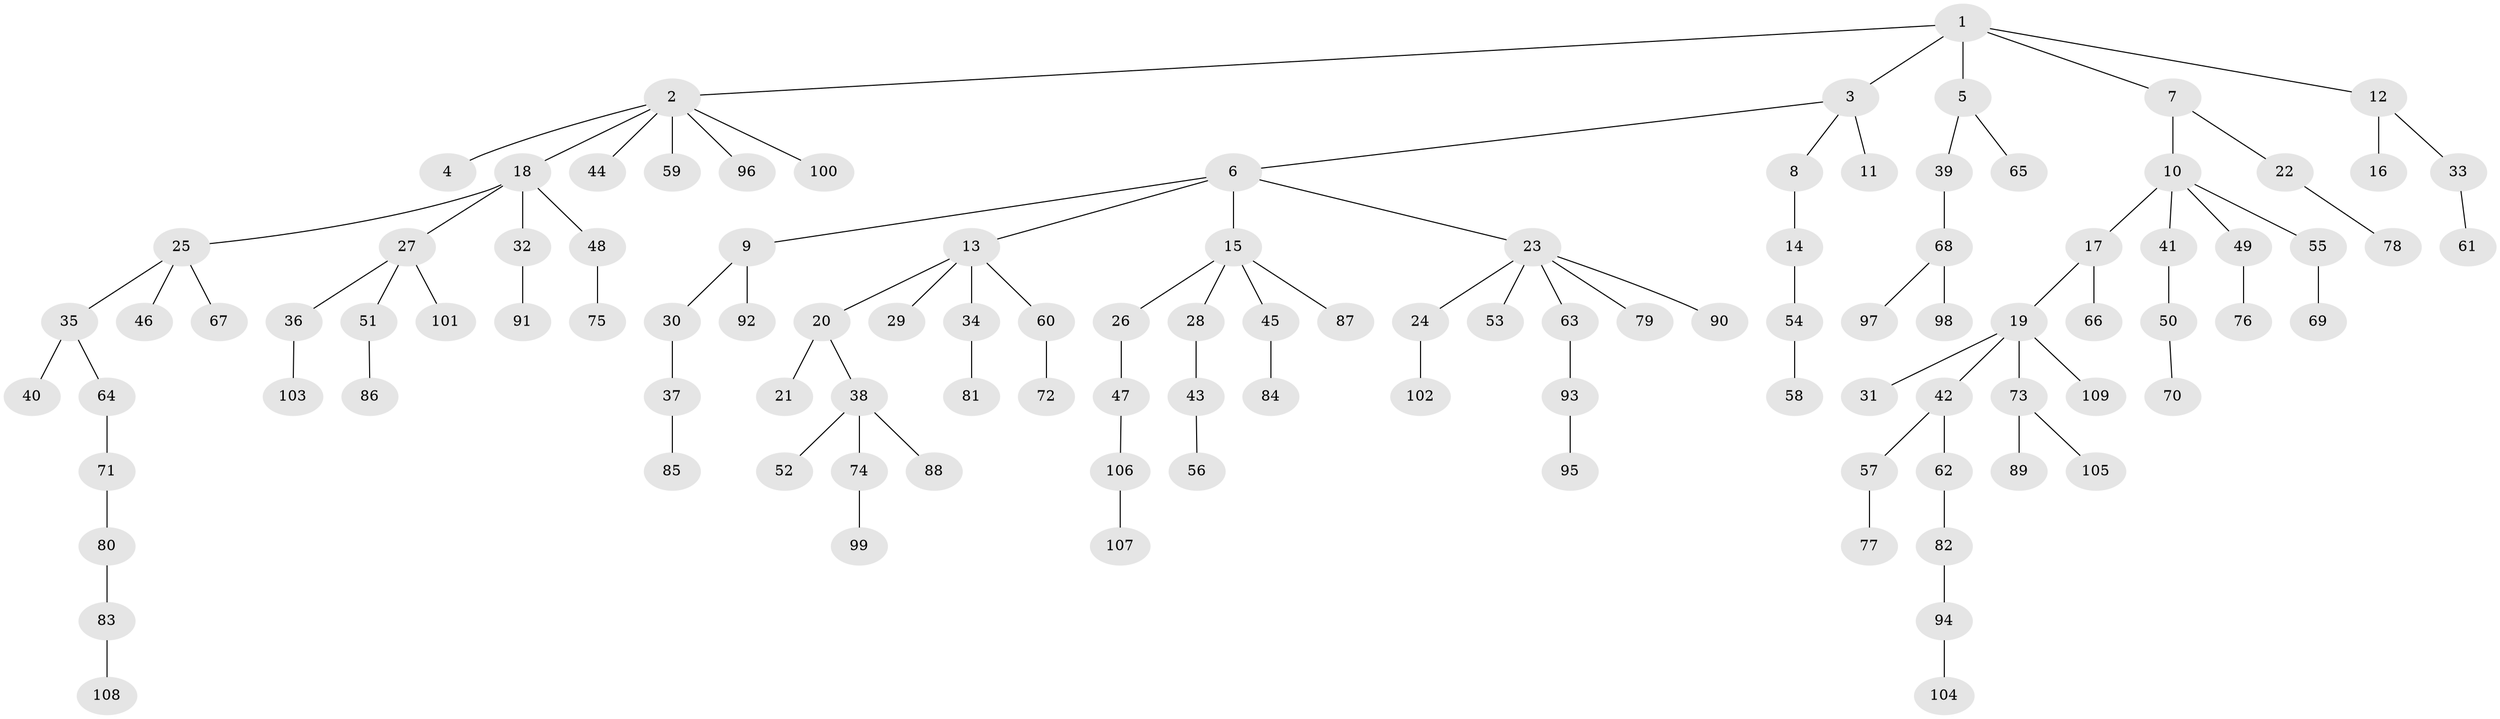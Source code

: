// coarse degree distribution, {6: 0.07246376811594203, 4: 0.014492753623188406, 1: 0.5942028985507246, 3: 0.07246376811594203, 8: 0.014492753623188406, 2: 0.2028985507246377, 5: 0.028985507246376812}
// Generated by graph-tools (version 1.1) at 2025/42/03/06/25 10:42:04]
// undirected, 109 vertices, 108 edges
graph export_dot {
graph [start="1"]
  node [color=gray90,style=filled];
  1;
  2;
  3;
  4;
  5;
  6;
  7;
  8;
  9;
  10;
  11;
  12;
  13;
  14;
  15;
  16;
  17;
  18;
  19;
  20;
  21;
  22;
  23;
  24;
  25;
  26;
  27;
  28;
  29;
  30;
  31;
  32;
  33;
  34;
  35;
  36;
  37;
  38;
  39;
  40;
  41;
  42;
  43;
  44;
  45;
  46;
  47;
  48;
  49;
  50;
  51;
  52;
  53;
  54;
  55;
  56;
  57;
  58;
  59;
  60;
  61;
  62;
  63;
  64;
  65;
  66;
  67;
  68;
  69;
  70;
  71;
  72;
  73;
  74;
  75;
  76;
  77;
  78;
  79;
  80;
  81;
  82;
  83;
  84;
  85;
  86;
  87;
  88;
  89;
  90;
  91;
  92;
  93;
  94;
  95;
  96;
  97;
  98;
  99;
  100;
  101;
  102;
  103;
  104;
  105;
  106;
  107;
  108;
  109;
  1 -- 2;
  1 -- 3;
  1 -- 5;
  1 -- 7;
  1 -- 12;
  2 -- 4;
  2 -- 18;
  2 -- 44;
  2 -- 59;
  2 -- 96;
  2 -- 100;
  3 -- 6;
  3 -- 8;
  3 -- 11;
  5 -- 39;
  5 -- 65;
  6 -- 9;
  6 -- 13;
  6 -- 15;
  6 -- 23;
  7 -- 10;
  7 -- 22;
  8 -- 14;
  9 -- 30;
  9 -- 92;
  10 -- 17;
  10 -- 41;
  10 -- 49;
  10 -- 55;
  12 -- 16;
  12 -- 33;
  13 -- 20;
  13 -- 29;
  13 -- 34;
  13 -- 60;
  14 -- 54;
  15 -- 26;
  15 -- 28;
  15 -- 45;
  15 -- 87;
  17 -- 19;
  17 -- 66;
  18 -- 25;
  18 -- 27;
  18 -- 32;
  18 -- 48;
  19 -- 31;
  19 -- 42;
  19 -- 73;
  19 -- 109;
  20 -- 21;
  20 -- 38;
  22 -- 78;
  23 -- 24;
  23 -- 53;
  23 -- 63;
  23 -- 79;
  23 -- 90;
  24 -- 102;
  25 -- 35;
  25 -- 46;
  25 -- 67;
  26 -- 47;
  27 -- 36;
  27 -- 51;
  27 -- 101;
  28 -- 43;
  30 -- 37;
  32 -- 91;
  33 -- 61;
  34 -- 81;
  35 -- 40;
  35 -- 64;
  36 -- 103;
  37 -- 85;
  38 -- 52;
  38 -- 74;
  38 -- 88;
  39 -- 68;
  41 -- 50;
  42 -- 57;
  42 -- 62;
  43 -- 56;
  45 -- 84;
  47 -- 106;
  48 -- 75;
  49 -- 76;
  50 -- 70;
  51 -- 86;
  54 -- 58;
  55 -- 69;
  57 -- 77;
  60 -- 72;
  62 -- 82;
  63 -- 93;
  64 -- 71;
  68 -- 97;
  68 -- 98;
  71 -- 80;
  73 -- 89;
  73 -- 105;
  74 -- 99;
  80 -- 83;
  82 -- 94;
  83 -- 108;
  93 -- 95;
  94 -- 104;
  106 -- 107;
}
